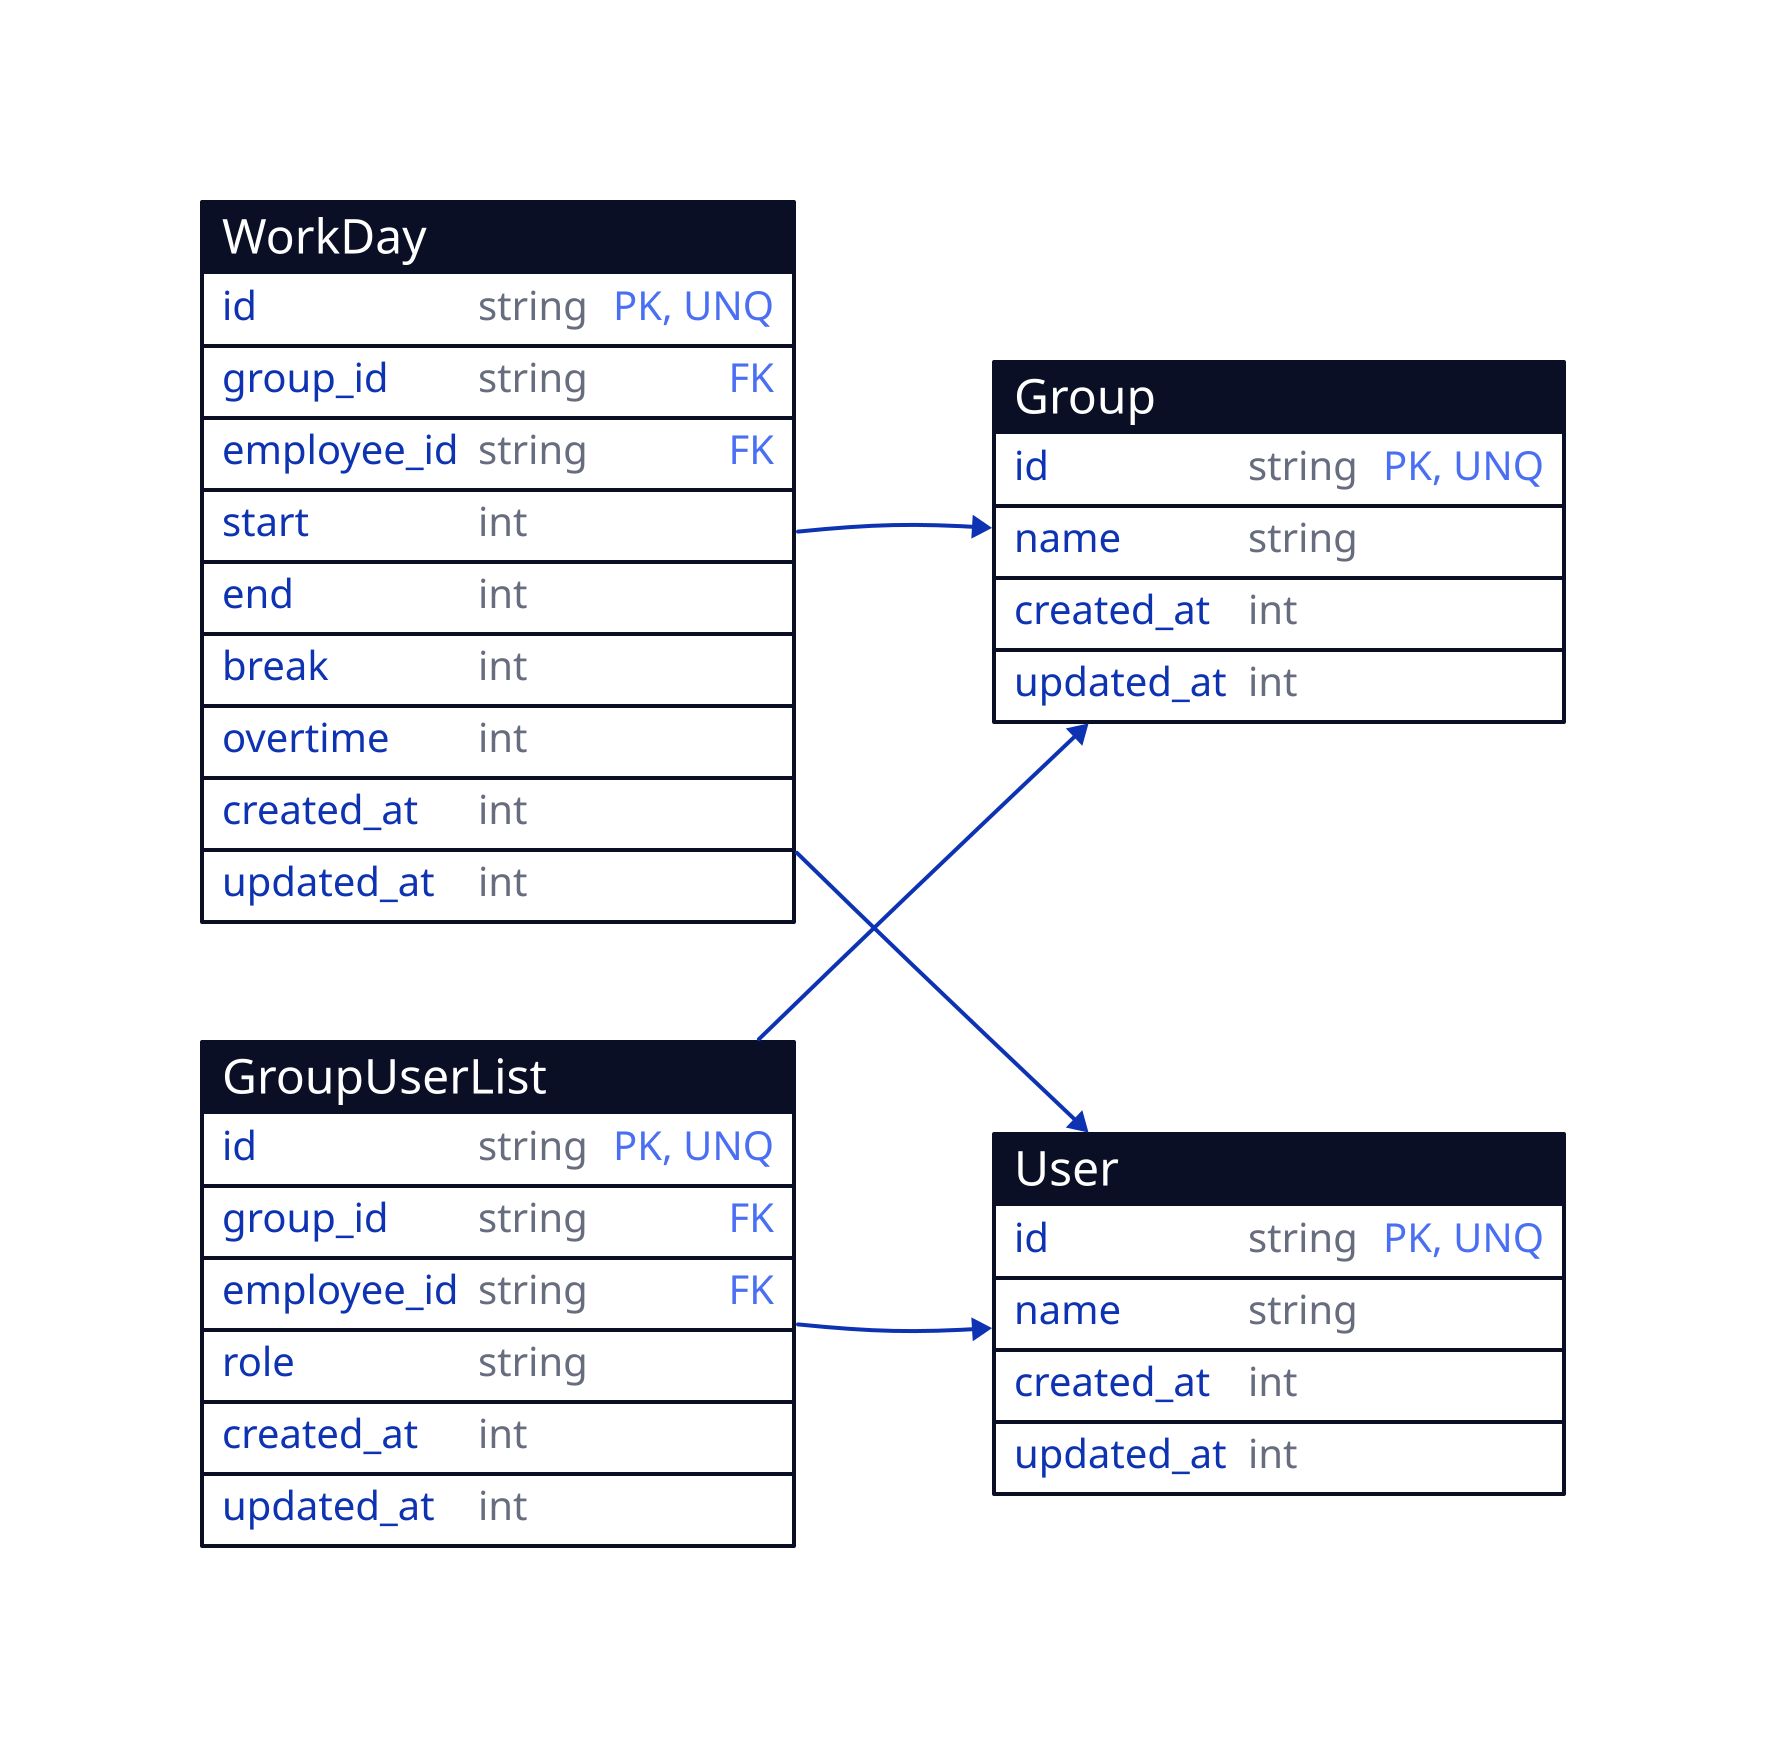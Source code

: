 direction: right

User: {
  shape: sql_table

  id: string {constraint: [primary_key; unique]}
  name: string

  created_at: int
  updated_at: int
}

Group: {
  shape: sql_table

  id: string {constraint: [primary_key; unique]}
  name: string

  created_at: int
  updated_at: int
}

GroupUserList: {
  shape: sql_table

  id: string {constraint: [primary_key; unique]}
  group_id: string {constraint: foreign_key}
  employee_id: string {constraint: foreign_key}
  role: string

  created_at: int
  updated_at: int
}

WorkDay: {
  shape: sql_table

  id: string {constraint: [primary_key; unique]}
  group_id: string {constraint: foreign_key}
  employee_id: string {constraint: foreign_key}

  start: int
  end: int
  break: int
  overtime: int

  created_at: int
  updated_at: int
}

WorkDay.group_id -> Group.id
WorkDay.employee_id -> User.id

GroupUserList.group_id -> Group.id
GroupUserList.employee_id -> User.id
